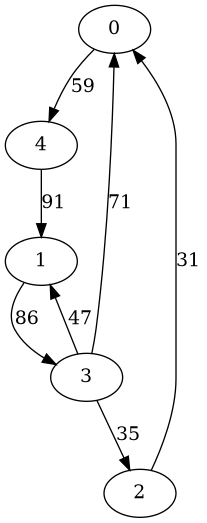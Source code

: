 @startuml
digraph G {
0 -> 4 [label = 59]
1 -> 3 [label = 86]
2 -> 0 [label = 31]
3 -> 2 [label = 35]
3 -> 1 [label = 47]
3 -> 0 [label = 71]
4 -> 1 [label = 91]
}
@enduml